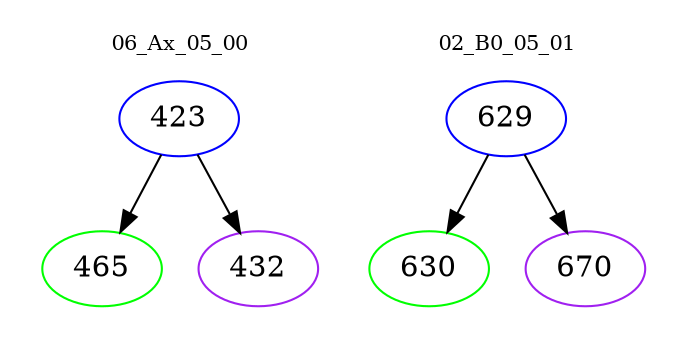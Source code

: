 digraph{
subgraph cluster_0 {
color = white
label = "06_Ax_05_00";
fontsize=10;
T0_423 [label="423", color="blue"]
T0_423 -> T0_465 [color="black"]
T0_465 [label="465", color="green"]
T0_423 -> T0_432 [color="black"]
T0_432 [label="432", color="purple"]
}
subgraph cluster_1 {
color = white
label = "02_B0_05_01";
fontsize=10;
T1_629 [label="629", color="blue"]
T1_629 -> T1_630 [color="black"]
T1_630 [label="630", color="green"]
T1_629 -> T1_670 [color="black"]
T1_670 [label="670", color="purple"]
}
}
